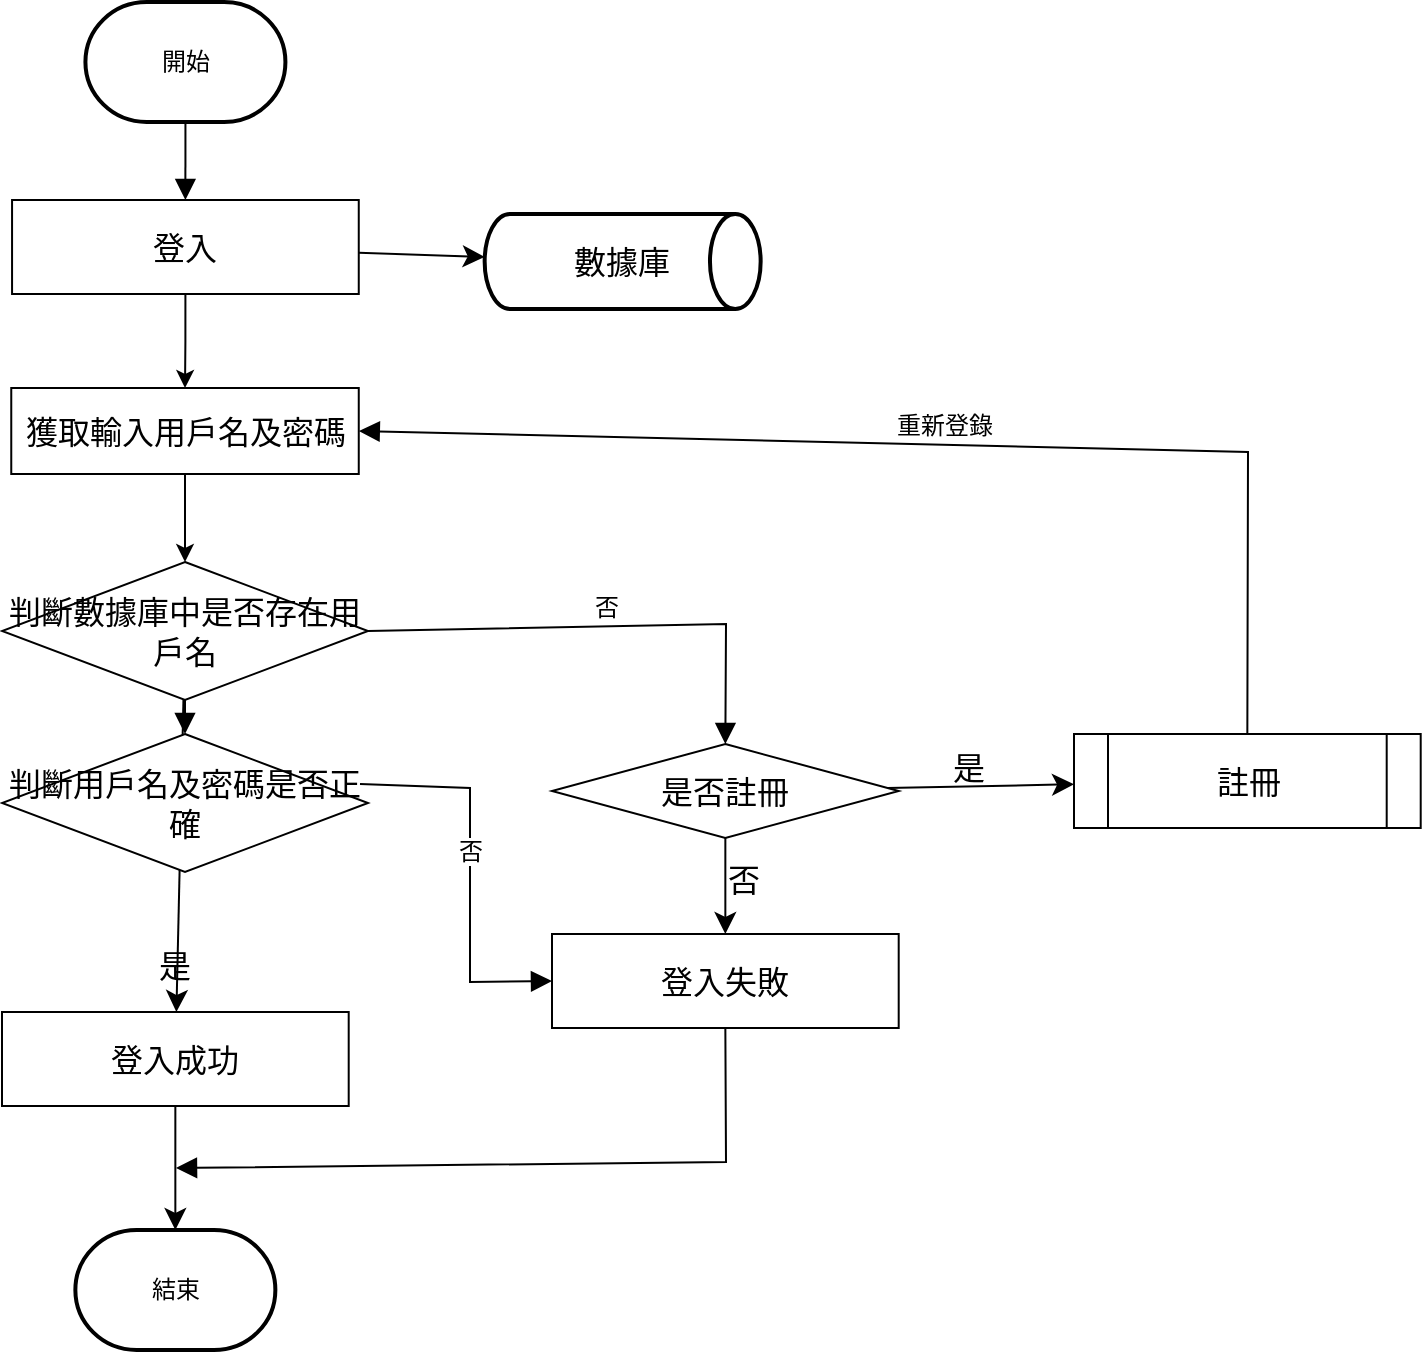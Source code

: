 <mxfile version="22.1.16" type="device">
  <diagram id="FK0Xe8IpGZvgA-9gjU3p" name="第1頁">
    <mxGraphModel dx="993" dy="974" grid="0" gridSize="10" guides="1" tooltips="1" connect="1" arrows="1" fold="1" page="0" pageScale="1" pageWidth="827" pageHeight="1169" math="0" shadow="0">
      <root>
        <mxCell id="0" />
        <mxCell id="1" parent="0" />
        <mxCell id="MrIWiduFt4mXjjwJPLYG-35" value="" style="edgeStyle=none;curved=1;rounded=0;orthogonalLoop=1;jettySize=auto;html=1;fontSize=12;startSize=8;endSize=8;" parent="1" source="MrIWiduFt4mXjjwJPLYG-2" target="MrIWiduFt4mXjjwJPLYG-11" edge="1">
          <mxGeometry relative="1" as="geometry" />
        </mxCell>
        <mxCell id="H9ZpsGvy939vcYJkIPiF-7" style="edgeStyle=orthogonalEdgeStyle;rounded=0;orthogonalLoop=1;jettySize=auto;html=1;exitX=0.5;exitY=1;exitDx=0;exitDy=0;entryX=0.5;entryY=0;entryDx=0;entryDy=0;" edge="1" parent="1" source="MrIWiduFt4mXjjwJPLYG-2" target="MrIWiduFt4mXjjwJPLYG-5">
          <mxGeometry relative="1" as="geometry" />
        </mxCell>
        <mxCell id="MrIWiduFt4mXjjwJPLYG-2" value="登入" style="rounded=0;whiteSpace=wrap;html=1;fontSize=16;rotation=0;" parent="1" vertex="1">
          <mxGeometry x="18.03" y="-80" width="173.35" height="47" as="geometry" />
        </mxCell>
        <mxCell id="H9ZpsGvy939vcYJkIPiF-8" style="edgeStyle=orthogonalEdgeStyle;rounded=0;orthogonalLoop=1;jettySize=auto;html=1;exitX=0.5;exitY=1;exitDx=0;exitDy=0;entryX=0.5;entryY=0;entryDx=0;entryDy=0;" edge="1" parent="1" source="MrIWiduFt4mXjjwJPLYG-5" target="MrIWiduFt4mXjjwJPLYG-6">
          <mxGeometry relative="1" as="geometry" />
        </mxCell>
        <mxCell id="MrIWiduFt4mXjjwJPLYG-5" value="獲取輸入用戶名及密碼" style="rounded=0;whiteSpace=wrap;html=1;fontSize=16;" parent="1" vertex="1">
          <mxGeometry x="17.63" y="14" width="173.75" height="43" as="geometry" />
        </mxCell>
        <mxCell id="MrIWiduFt4mXjjwJPLYG-25" value="" style="edgeStyle=none;curved=1;rounded=0;orthogonalLoop=1;jettySize=auto;html=1;fontSize=12;startSize=8;endSize=8;" parent="1" source="MrIWiduFt4mXjjwJPLYG-6" target="MrIWiduFt4mXjjwJPLYG-8" edge="1">
          <mxGeometry relative="1" as="geometry" />
        </mxCell>
        <mxCell id="MrIWiduFt4mXjjwJPLYG-6" value="判斷數據庫中是否存在用戶名" style="rhombus;whiteSpace=wrap;html=1;fontSize=16;rotation=0;" parent="1" vertex="1">
          <mxGeometry x="13" y="101" width="183" height="69" as="geometry" />
        </mxCell>
        <mxCell id="MrIWiduFt4mXjjwJPLYG-7" value="判斷用戶名及密碼是否正確" style="rhombus;whiteSpace=wrap;html=1;fontSize=16;rotation=0;" parent="1" vertex="1">
          <mxGeometry x="13" y="187" width="183" height="69" as="geometry" />
        </mxCell>
        <mxCell id="MrIWiduFt4mXjjwJPLYG-26" value="" style="edgeStyle=none;curved=1;rounded=0;orthogonalLoop=1;jettySize=auto;html=1;fontSize=12;startSize=8;endSize=8;entryX=0.5;entryY=0;entryDx=0;entryDy=0;entryPerimeter=0;" parent="1" source="MrIWiduFt4mXjjwJPLYG-8" target="H9ZpsGvy939vcYJkIPiF-5" edge="1">
          <mxGeometry relative="1" as="geometry">
            <mxPoint x="99.675" y="426" as="targetPoint" />
          </mxGeometry>
        </mxCell>
        <mxCell id="MrIWiduFt4mXjjwJPLYG-8" value="登入成功" style="rounded=0;whiteSpace=wrap;html=1;fontSize=16;rotation=0;" parent="1" vertex="1">
          <mxGeometry x="13" y="326" width="173.35" height="47" as="geometry" />
        </mxCell>
        <mxCell id="MrIWiduFt4mXjjwJPLYG-11" value="數據庫" style="strokeWidth=2;html=1;shape=mxgraph.flowchart.direct_data;whiteSpace=wrap;fontSize=16;rotation=0;movable=1;resizable=1;rotatable=1;deletable=1;editable=1;locked=0;connectable=1;" parent="1" vertex="1">
          <mxGeometry x="254.33" y="-73" width="138" height="47.5" as="geometry" />
        </mxCell>
        <mxCell id="MrIWiduFt4mXjjwJPLYG-29" value="" style="html=1;verticalAlign=bottom;endArrow=block;curved=0;rounded=0;fontSize=12;startSize=8;endSize=8;entryX=0.5;entryY=0;entryDx=0;entryDy=0;exitX=0.5;exitY=1;exitDx=0;exitDy=0;exitPerimeter=0;" parent="1" source="H9ZpsGvy939vcYJkIPiF-3" target="MrIWiduFt4mXjjwJPLYG-2" edge="1">
          <mxGeometry width="80" relative="1" as="geometry">
            <mxPoint x="99.675" y="-114.0" as="sourcePoint" />
            <mxPoint x="279" y="11" as="targetPoint" />
            <mxPoint as="offset" />
          </mxGeometry>
        </mxCell>
        <mxCell id="MrIWiduFt4mXjjwJPLYG-31" value="" style="html=1;verticalAlign=bottom;endArrow=block;curved=0;rounded=0;fontSize=12;startSize=8;endSize=8;exitX=0.5;exitY=1;exitDx=0;exitDy=0;entryX=0.5;entryY=0;entryDx=0;entryDy=0;" parent="1" source="MrIWiduFt4mXjjwJPLYG-6" target="MrIWiduFt4mXjjwJPLYG-7" edge="1">
          <mxGeometry x="0.026" width="80" relative="1" as="geometry">
            <mxPoint x="199" y="211" as="sourcePoint" />
            <mxPoint x="279" y="211" as="targetPoint" />
            <mxPoint as="offset" />
          </mxGeometry>
        </mxCell>
        <mxCell id="MrIWiduFt4mXjjwJPLYG-33" value="是" style="text;strokeColor=none;fillColor=none;html=1;align=center;verticalAlign=middle;whiteSpace=wrap;rounded=0;fontSize=16;" parent="1" vertex="1">
          <mxGeometry x="87.17" y="299" width="25" height="8" as="geometry" />
        </mxCell>
        <mxCell id="MrIWiduFt4mXjjwJPLYG-39" value="" style="edgeStyle=none;curved=1;rounded=0;orthogonalLoop=1;jettySize=auto;html=1;fontSize=12;startSize=8;endSize=8;" parent="1" source="MrIWiduFt4mXjjwJPLYG-36" target="MrIWiduFt4mXjjwJPLYG-38" edge="1">
          <mxGeometry relative="1" as="geometry" />
        </mxCell>
        <mxCell id="MrIWiduFt4mXjjwJPLYG-56" value="" style="edgeStyle=none;curved=1;rounded=0;orthogonalLoop=1;jettySize=auto;html=1;fontSize=12;startSize=8;endSize=8;" parent="1" source="MrIWiduFt4mXjjwJPLYG-36" target="MrIWiduFt4mXjjwJPLYG-55" edge="1">
          <mxGeometry relative="1" as="geometry" />
        </mxCell>
        <mxCell id="MrIWiduFt4mXjjwJPLYG-36" value="是否註冊" style="rhombus;whiteSpace=wrap;html=1;fontSize=16;rotation=0;" parent="1" vertex="1">
          <mxGeometry x="288" y="192" width="173.35" height="47" as="geometry" />
        </mxCell>
        <mxCell id="MrIWiduFt4mXjjwJPLYG-37" value="否" style="html=1;verticalAlign=bottom;endArrow=block;curved=0;rounded=0;fontSize=12;startSize=8;endSize=8;exitX=1;exitY=0.5;exitDx=0;exitDy=0;entryX=0.5;entryY=0;entryDx=0;entryDy=0;" parent="1" source="MrIWiduFt4mXjjwJPLYG-6" target="MrIWiduFt4mXjjwJPLYG-36" edge="1">
          <mxGeometry x="-0.003" width="80" relative="1" as="geometry">
            <mxPoint x="192" y="112" as="sourcePoint" />
            <mxPoint x="272" y="112" as="targetPoint" />
            <Array as="points">
              <mxPoint x="375" y="132" />
            </Array>
            <mxPoint as="offset" />
          </mxGeometry>
        </mxCell>
        <mxCell id="MrIWiduFt4mXjjwJPLYG-38" value="登入失敗" style="rounded=0;whiteSpace=wrap;html=1;fontSize=16;rotation=0;" parent="1" vertex="1">
          <mxGeometry x="288" y="287" width="173.35" height="47" as="geometry" />
        </mxCell>
        <mxCell id="MrIWiduFt4mXjjwJPLYG-41" value="否" style="html=1;verticalAlign=bottom;endArrow=block;curved=0;rounded=0;fontSize=12;startSize=8;endSize=8;entryX=0;entryY=0.5;entryDx=0;entryDy=0;" parent="1" target="MrIWiduFt4mXjjwJPLYG-38" edge="1">
          <mxGeometry width="80" relative="1" as="geometry">
            <mxPoint x="192" y="212" as="sourcePoint" />
            <mxPoint x="272" y="212" as="targetPoint" />
            <Array as="points">
              <mxPoint x="247" y="214" />
              <mxPoint x="247" y="311" />
            </Array>
          </mxGeometry>
        </mxCell>
        <mxCell id="MrIWiduFt4mXjjwJPLYG-42" value="否" style="text;strokeColor=none;fillColor=none;html=1;align=center;verticalAlign=middle;whiteSpace=wrap;rounded=0;fontSize=16;" parent="1" vertex="1">
          <mxGeometry x="376" y="253" width="16.33" height="13" as="geometry" />
        </mxCell>
        <mxCell id="MrIWiduFt4mXjjwJPLYG-53" value="" style="html=1;verticalAlign=bottom;endArrow=block;curved=0;rounded=0;fontSize=12;startSize=8;endSize=8;exitX=0.5;exitY=1;exitDx=0;exitDy=0;" parent="1" source="MrIWiduFt4mXjjwJPLYG-38" edge="1">
          <mxGeometry width="80" relative="1" as="geometry">
            <mxPoint x="209" y="213" as="sourcePoint" />
            <mxPoint x="100" y="404" as="targetPoint" />
            <Array as="points">
              <mxPoint x="375" y="401" />
            </Array>
          </mxGeometry>
        </mxCell>
        <mxCell id="MrIWiduFt4mXjjwJPLYG-55" value="註冊" style="shape=process;whiteSpace=wrap;html=1;backgroundOutline=1;fontSize=16;rotation=0;" parent="1" vertex="1">
          <mxGeometry x="549" y="187" width="173.35" height="47" as="geometry" />
        </mxCell>
        <mxCell id="MrIWiduFt4mXjjwJPLYG-57" value="是" style="text;strokeColor=none;fillColor=none;html=1;align=center;verticalAlign=middle;whiteSpace=wrap;rounded=0;fontSize=16;" parent="1" vertex="1">
          <mxGeometry x="488" y="196" width="17" height="15" as="geometry" />
        </mxCell>
        <mxCell id="MrIWiduFt4mXjjwJPLYG-60" value="重新登錄" style="html=1;verticalAlign=bottom;endArrow=block;curved=0;rounded=0;fontSize=12;startSize=8;endSize=8;exitX=0.5;exitY=0;exitDx=0;exitDy=0;entryX=1;entryY=0.5;entryDx=0;entryDy=0;" parent="1" source="MrIWiduFt4mXjjwJPLYG-55" target="MrIWiduFt4mXjjwJPLYG-5" edge="1">
          <mxGeometry width="80" relative="1" as="geometry">
            <mxPoint x="449" y="13" as="sourcePoint" />
            <mxPoint x="287" y="40" as="targetPoint" />
            <Array as="points">
              <mxPoint x="636" y="46" />
            </Array>
          </mxGeometry>
        </mxCell>
        <mxCell id="H9ZpsGvy939vcYJkIPiF-3" value="開始" style="strokeWidth=2;html=1;shape=mxgraph.flowchart.terminator;whiteSpace=wrap;" vertex="1" parent="1">
          <mxGeometry x="54.71" y="-179" width="100" height="60" as="geometry" />
        </mxCell>
        <mxCell id="H9ZpsGvy939vcYJkIPiF-5" value="結束" style="strokeWidth=2;html=1;shape=mxgraph.flowchart.terminator;whiteSpace=wrap;" vertex="1" parent="1">
          <mxGeometry x="49.68" y="435" width="100" height="60" as="geometry" />
        </mxCell>
      </root>
    </mxGraphModel>
  </diagram>
</mxfile>
